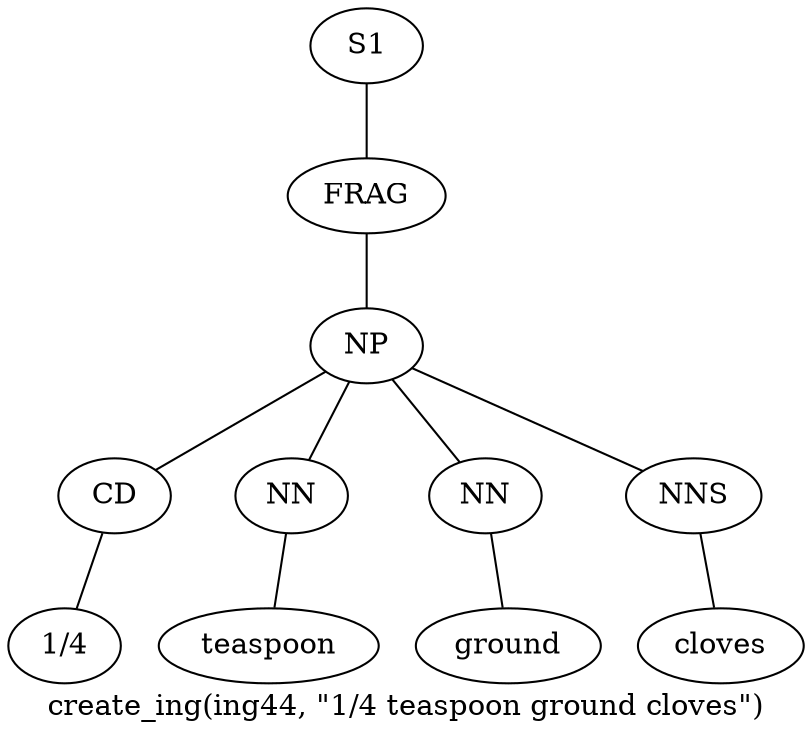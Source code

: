 graph SyntaxGraph {
	label = "create_ing(ing44, \"1/4 teaspoon ground cloves\")";
	Node0 [label="S1"];
	Node1 [label="FRAG"];
	Node2 [label="NP"];
	Node3 [label="CD"];
	Node4 [label="1/4"];
	Node5 [label="NN"];
	Node6 [label="teaspoon"];
	Node7 [label="NN"];
	Node8 [label="ground"];
	Node9 [label="NNS"];
	Node10 [label="cloves"];

	Node0 -- Node1;
	Node1 -- Node2;
	Node2 -- Node3;
	Node2 -- Node5;
	Node2 -- Node7;
	Node2 -- Node9;
	Node3 -- Node4;
	Node5 -- Node6;
	Node7 -- Node8;
	Node9 -- Node10;
}